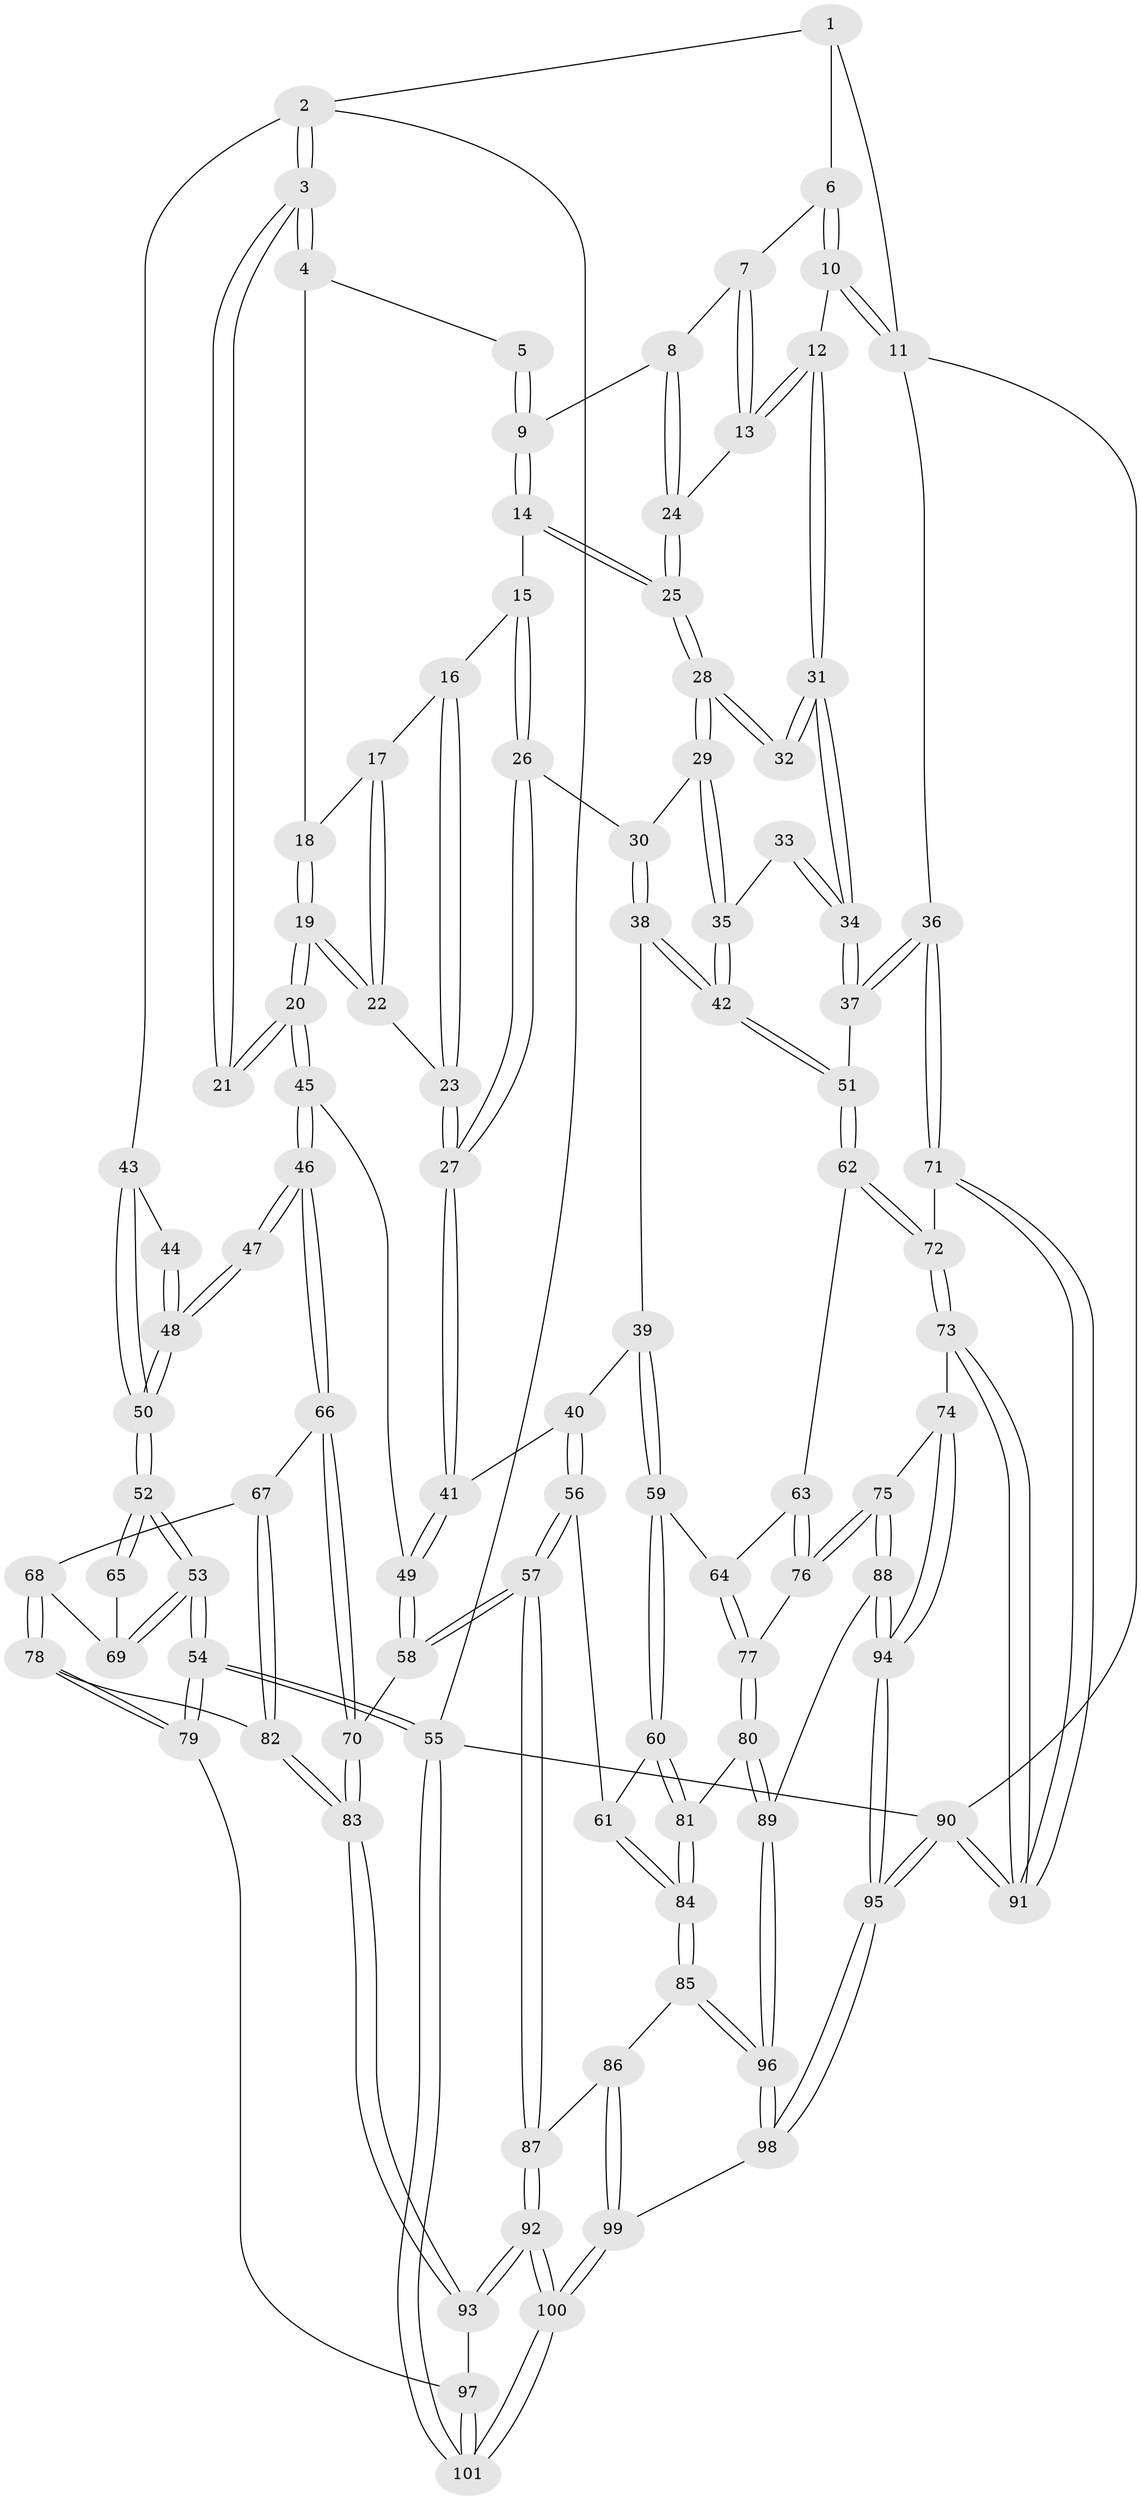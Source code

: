 // Generated by graph-tools (version 1.1) at 2025/38/02/21/25 10:38:58]
// undirected, 101 vertices, 249 edges
graph export_dot {
graph [start="1"]
  node [color=gray90,style=filled];
  1 [pos="+0.8236270190687133+0"];
  2 [pos="+0+0"];
  3 [pos="+0+0"];
  4 [pos="+0.31809445251334245+0"];
  5 [pos="+0.6497675991856902+0"];
  6 [pos="+0.8658092036772015+0"];
  7 [pos="+0.7934482375256762+0.0806629615132968"];
  8 [pos="+0.7436482790765718+0.11722219508954393"];
  9 [pos="+0.6607432620604045+0.0862309708709021"];
  10 [pos="+1+0.21940591886297994"];
  11 [pos="+1+0.23257733717784396"];
  12 [pos="+0.9824103692140248+0.2333656880383872"];
  13 [pos="+0.8676830104054727+0.21157938286418104"];
  14 [pos="+0.6276072903273954+0.1272584364272261"];
  15 [pos="+0.6154912157186361+0.1343168028575776"];
  16 [pos="+0.5370548344134052+0.1162338353148912"];
  17 [pos="+0.5112785803233388+0.09210036725227405"];
  18 [pos="+0.33299073522467515+0"];
  19 [pos="+0.37244806845442213+0.3104366538550389"];
  20 [pos="+0.37042939158409993+0.3114181309534486"];
  21 [pos="+0.35550383845413014+0.3108173930635328"];
  22 [pos="+0.37438821393563626+0.31075707636018174"];
  23 [pos="+0.43713102965863904+0.32395272015885357"];
  24 [pos="+0.7772564049652195+0.20675346486613563"];
  25 [pos="+0.7293711444448906+0.24531010554901572"];
  26 [pos="+0.5679015467466815+0.32263175223352597"];
  27 [pos="+0.4701677001022298+0.3376571543072627"];
  28 [pos="+0.6931409071338053+0.3138862858367671"];
  29 [pos="+0.6595907256167642+0.32565953854216606"];
  30 [pos="+0.6141260941519746+0.33569733154810416"];
  31 [pos="+0.9055607859831856+0.33137628762448584"];
  32 [pos="+0.719222515872285+0.32740790727790964"];
  33 [pos="+0.7413942236203289+0.36136322856347836"];
  34 [pos="+0.8657606431135294+0.4717309458030579"];
  35 [pos="+0.7488621325086521+0.47496737203438183"];
  36 [pos="+1+0.5678164191449455"];
  37 [pos="+0.8636204561384021+0.5205316641410116"];
  38 [pos="+0.6652181832097362+0.5152939727753005"];
  39 [pos="+0.635967225596583+0.537729687440061"];
  40 [pos="+0.5294558854191825+0.5249007491570198"];
  41 [pos="+0.5021017421896306+0.5032858790237359"];
  42 [pos="+0.763325688507803+0.5228592853126381"];
  43 [pos="+0+0"];
  44 [pos="+0.203738384606205+0.32739818626971107"];
  45 [pos="+0.347428582173366+0.390374556296053"];
  46 [pos="+0.233411236672065+0.5694474754905166"];
  47 [pos="+0.17646328468224748+0.5361005810921782"];
  48 [pos="+0.13760782995633605+0.44461582208319467"];
  49 [pos="+0.3956835957038493+0.5868136908158628"];
  50 [pos="+0+0.4216795668348952"];
  51 [pos="+0.8314358192975535+0.5467819540205023"];
  52 [pos="+0+0.4853688472733966"];
  53 [pos="+0+0.7071154774435215"];
  54 [pos="+0+0.7656094868690899"];
  55 [pos="+0+1"];
  56 [pos="+0.5238584518192648+0.6979012920792718"];
  57 [pos="+0.393833097500532+0.7306201189727513"];
  58 [pos="+0.3444558314856549+0.6806764598611533"];
  59 [pos="+0.6259859582789588+0.6777758379142446"];
  60 [pos="+0.6118373616781027+0.6942988035338609"];
  61 [pos="+0.5599573102900086+0.7032488657933956"];
  62 [pos="+0.828146483034421+0.5684484921125228"];
  63 [pos="+0.7273469656013549+0.6575478741281389"];
  64 [pos="+0.710923461977667+0.6614791378598053"];
  65 [pos="+0.11823764488395087+0.56553406913259"];
  66 [pos="+0.27709472118342193+0.6502131260533671"];
  67 [pos="+0.24610406540231589+0.6626075005365524"];
  68 [pos="+0.13284654939796664+0.6844270703309157"];
  69 [pos="+0.08189159012088923+0.6211507082553811"];
  70 [pos="+0.3093505453171249+0.670692311950653"];
  71 [pos="+1+0.5751738049357548"];
  72 [pos="+0.8797532999273271+0.7301324905267881"];
  73 [pos="+0.8780360808981074+0.7401663127503875"];
  74 [pos="+0.8551666601932821+0.758772113761375"];
  75 [pos="+0.8429702278947034+0.763792393961671"];
  76 [pos="+0.7657113063490496+0.7537089098674132"];
  77 [pos="+0.7239520647902999+0.7723532805881974"];
  78 [pos="+0.048437988094147684+0.7708247943846214"];
  79 [pos="+0.03323256930668376+0.773496180842213"];
  80 [pos="+0.6868165392912021+0.7912687438111646"];
  81 [pos="+0.6609324580804843+0.76163507788634"];
  82 [pos="+0.12707860189267273+0.7938697035099694"];
  83 [pos="+0.1853500726714479+0.8391496250230386"];
  84 [pos="+0.5753122022602781+0.8337249222267591"];
  85 [pos="+0.5748238079432474+0.8618782577347743"];
  86 [pos="+0.5256302086541195+0.8516184301719156"];
  87 [pos="+0.39696900524043216+0.8107814155932961"];
  88 [pos="+0.7754066951388204+0.8765693626019915"];
  89 [pos="+0.6867754057880305+0.8866536189694756"];
  90 [pos="+1+1"];
  91 [pos="+1+1"];
  92 [pos="+0.3624631747906044+0.9290198598079081"];
  93 [pos="+0.19695088500282068+0.8855871764294273"];
  94 [pos="+0.8859534884674957+0.9595755154513249"];
  95 [pos="+1+1"];
  96 [pos="+0.6449733442997669+0.9371540844604381"];
  97 [pos="+0.1386726564018169+0.9362424748792514"];
  98 [pos="+0.5964997286341533+1"];
  99 [pos="+0.4476550728924693+1"];
  100 [pos="+0.43307306458456957+1"];
  101 [pos="+0+1"];
  1 -- 2;
  1 -- 6;
  1 -- 11;
  2 -- 3;
  2 -- 3;
  2 -- 43;
  2 -- 55;
  3 -- 4;
  3 -- 4;
  3 -- 21;
  3 -- 21;
  4 -- 5;
  4 -- 18;
  5 -- 9;
  5 -- 9;
  6 -- 7;
  6 -- 10;
  6 -- 10;
  7 -- 8;
  7 -- 13;
  7 -- 13;
  8 -- 9;
  8 -- 24;
  8 -- 24;
  9 -- 14;
  9 -- 14;
  10 -- 11;
  10 -- 11;
  10 -- 12;
  11 -- 36;
  11 -- 90;
  12 -- 13;
  12 -- 13;
  12 -- 31;
  12 -- 31;
  13 -- 24;
  14 -- 15;
  14 -- 25;
  14 -- 25;
  15 -- 16;
  15 -- 26;
  15 -- 26;
  16 -- 17;
  16 -- 23;
  16 -- 23;
  17 -- 18;
  17 -- 22;
  17 -- 22;
  18 -- 19;
  18 -- 19;
  19 -- 20;
  19 -- 20;
  19 -- 22;
  19 -- 22;
  20 -- 21;
  20 -- 21;
  20 -- 45;
  20 -- 45;
  22 -- 23;
  23 -- 27;
  23 -- 27;
  24 -- 25;
  24 -- 25;
  25 -- 28;
  25 -- 28;
  26 -- 27;
  26 -- 27;
  26 -- 30;
  27 -- 41;
  27 -- 41;
  28 -- 29;
  28 -- 29;
  28 -- 32;
  28 -- 32;
  29 -- 30;
  29 -- 35;
  29 -- 35;
  30 -- 38;
  30 -- 38;
  31 -- 32;
  31 -- 32;
  31 -- 34;
  31 -- 34;
  33 -- 34;
  33 -- 34;
  33 -- 35;
  34 -- 37;
  34 -- 37;
  35 -- 42;
  35 -- 42;
  36 -- 37;
  36 -- 37;
  36 -- 71;
  36 -- 71;
  37 -- 51;
  38 -- 39;
  38 -- 42;
  38 -- 42;
  39 -- 40;
  39 -- 59;
  39 -- 59;
  40 -- 41;
  40 -- 56;
  40 -- 56;
  41 -- 49;
  41 -- 49;
  42 -- 51;
  42 -- 51;
  43 -- 44;
  43 -- 50;
  43 -- 50;
  44 -- 48;
  44 -- 48;
  45 -- 46;
  45 -- 46;
  45 -- 49;
  46 -- 47;
  46 -- 47;
  46 -- 66;
  46 -- 66;
  47 -- 48;
  47 -- 48;
  48 -- 50;
  48 -- 50;
  49 -- 58;
  49 -- 58;
  50 -- 52;
  50 -- 52;
  51 -- 62;
  51 -- 62;
  52 -- 53;
  52 -- 53;
  52 -- 65;
  52 -- 65;
  53 -- 54;
  53 -- 54;
  53 -- 69;
  53 -- 69;
  54 -- 55;
  54 -- 55;
  54 -- 79;
  54 -- 79;
  55 -- 101;
  55 -- 101;
  55 -- 90;
  56 -- 57;
  56 -- 57;
  56 -- 61;
  57 -- 58;
  57 -- 58;
  57 -- 87;
  57 -- 87;
  58 -- 70;
  59 -- 60;
  59 -- 60;
  59 -- 64;
  60 -- 61;
  60 -- 81;
  60 -- 81;
  61 -- 84;
  61 -- 84;
  62 -- 63;
  62 -- 72;
  62 -- 72;
  63 -- 64;
  63 -- 76;
  63 -- 76;
  64 -- 77;
  64 -- 77;
  65 -- 69;
  66 -- 67;
  66 -- 70;
  66 -- 70;
  67 -- 68;
  67 -- 82;
  67 -- 82;
  68 -- 69;
  68 -- 78;
  68 -- 78;
  70 -- 83;
  70 -- 83;
  71 -- 72;
  71 -- 91;
  71 -- 91;
  72 -- 73;
  72 -- 73;
  73 -- 74;
  73 -- 91;
  73 -- 91;
  74 -- 75;
  74 -- 94;
  74 -- 94;
  75 -- 76;
  75 -- 76;
  75 -- 88;
  75 -- 88;
  76 -- 77;
  77 -- 80;
  77 -- 80;
  78 -- 79;
  78 -- 79;
  78 -- 82;
  79 -- 97;
  80 -- 81;
  80 -- 89;
  80 -- 89;
  81 -- 84;
  81 -- 84;
  82 -- 83;
  82 -- 83;
  83 -- 93;
  83 -- 93;
  84 -- 85;
  84 -- 85;
  85 -- 86;
  85 -- 96;
  85 -- 96;
  86 -- 87;
  86 -- 99;
  86 -- 99;
  87 -- 92;
  87 -- 92;
  88 -- 89;
  88 -- 94;
  88 -- 94;
  89 -- 96;
  89 -- 96;
  90 -- 91;
  90 -- 91;
  90 -- 95;
  90 -- 95;
  92 -- 93;
  92 -- 93;
  92 -- 100;
  92 -- 100;
  93 -- 97;
  94 -- 95;
  94 -- 95;
  95 -- 98;
  95 -- 98;
  96 -- 98;
  96 -- 98;
  97 -- 101;
  97 -- 101;
  98 -- 99;
  99 -- 100;
  99 -- 100;
  100 -- 101;
  100 -- 101;
}
